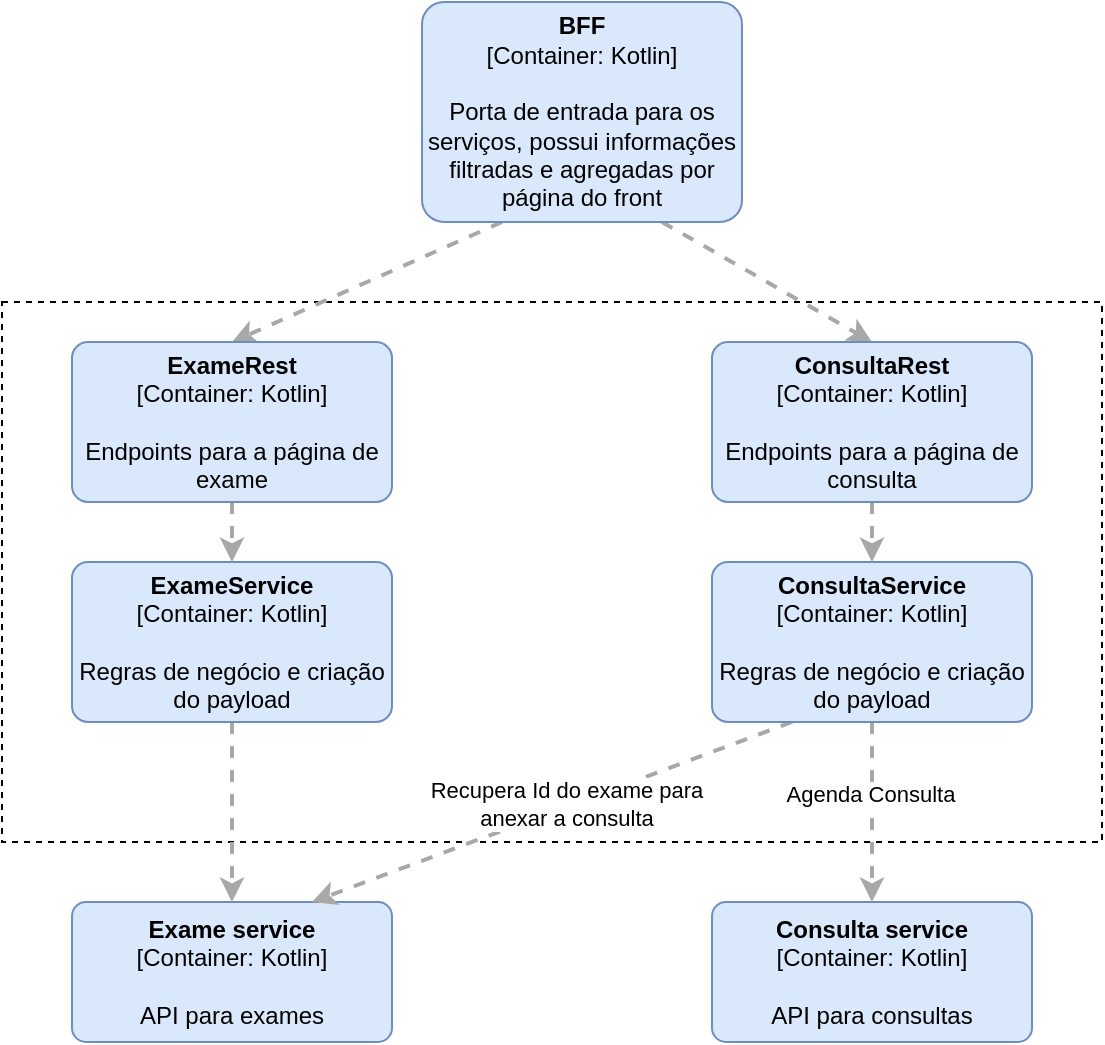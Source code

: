 <mxfile version="13.1.1" type="github">
  <diagram id="Z3yQurvD0VO6uVz74y77" name="Page-1">
    <mxGraphModel dx="1426" dy="794" grid="1" gridSize="10" guides="1" tooltips="1" connect="1" arrows="1" fold="1" page="1" pageScale="1" pageWidth="827" pageHeight="1169" math="0" shadow="0">
      <root>
        <mxCell id="0" />
        <mxCell id="1" parent="0" />
        <mxCell id="L_uKkAGZL4GMWtxyW87k-1" value="" style="whiteSpace=wrap;html=1;fillColor=none;dashed=1;" vertex="1" parent="1">
          <mxGeometry x="110" y="200" width="550" height="270" as="geometry" />
        </mxCell>
        <mxCell id="L_uKkAGZL4GMWtxyW87k-13" style="rounded=0;orthogonalLoop=1;jettySize=auto;html=1;exitX=0.25;exitY=1;exitDx=0;exitDy=0;exitPerimeter=0;entryX=0.5;entryY=0;entryDx=0;entryDy=0;entryPerimeter=0;strokeWidth=2;dashed=1;strokeColor=#A8A8A8;" edge="1" parent="1" source="L_uKkAGZL4GMWtxyW87k-2" target="L_uKkAGZL4GMWtxyW87k-5">
          <mxGeometry relative="1" as="geometry" />
        </mxCell>
        <mxCell id="L_uKkAGZL4GMWtxyW87k-14" style="rounded=0;orthogonalLoop=1;jettySize=auto;html=1;exitX=0.75;exitY=1;exitDx=0;exitDy=0;exitPerimeter=0;entryX=0.5;entryY=0;entryDx=0;entryDy=0;entryPerimeter=0;strokeWidth=2;dashed=1;strokeColor=#A8A8A8;" edge="1" parent="1" source="L_uKkAGZL4GMWtxyW87k-2" target="L_uKkAGZL4GMWtxyW87k-6">
          <mxGeometry relative="1" as="geometry" />
        </mxCell>
        <mxCell id="L_uKkAGZL4GMWtxyW87k-2" value="&lt;span&gt;&lt;b&gt;BFF&lt;/b&gt;&lt;/span&gt;&lt;br&gt;&lt;div&gt;[Container:&amp;nbsp;&lt;span&gt;Kotlin&lt;/span&gt;&lt;span&gt;]&lt;/span&gt;&lt;/div&gt;&lt;div&gt;&lt;br&gt;&lt;/div&gt;&lt;div&gt;Porta de entrada para os serviços, possui informações filtradas e agregadas por página do front&lt;/div&gt;" style="rounded=1;whiteSpace=wrap;html=1;labelBackgroundColor=none;fillColor=#dae8fc;fontColor=#000000;align=center;arcSize=10;strokeColor=#6c8ebf;points=[[0.25,0,0],[0.5,0,0],[0.75,0,0],[1,0.25,0],[1,0.5,0],[1,0.75,0],[0.75,1,0],[0.5,1,0],[0.25,1,0],[0,0.75,0],[0,0.5,0],[0,0.25,0]];" vertex="1" parent="1">
          <mxGeometry x="320" y="50" width="160" height="110.0" as="geometry" />
        </mxCell>
        <mxCell id="L_uKkAGZL4GMWtxyW87k-3" value="&lt;b&gt;Exame service&lt;/b&gt;&lt;br&gt;&lt;div&gt;[Container:&amp;nbsp;&lt;span&gt;Kotlin&lt;/span&gt;&lt;span&gt;]&lt;/span&gt;&lt;/div&gt;&lt;br&gt;&lt;div&gt;API para exames&lt;/div&gt;" style="rounded=1;whiteSpace=wrap;html=1;labelBackgroundColor=none;fillColor=#dae8fc;fontColor=#000000;align=center;arcSize=10;strokeColor=#6c8ebf;points=[[0.25,0,0],[0.5,0,0],[0.75,0,0],[1,0.25,0],[1,0.5,0],[1,0.75,0],[0.75,1,0],[0.5,1,0],[0.25,1,0],[0,0.75,0],[0,0.5,0],[0,0.25,0]];" vertex="1" parent="1">
          <mxGeometry x="145" y="500" width="160" height="70" as="geometry" />
        </mxCell>
        <mxCell id="L_uKkAGZL4GMWtxyW87k-4" value="&lt;b&gt;Consulta service&lt;/b&gt;&lt;br&gt;&lt;div&gt;[Container:&amp;nbsp;&lt;span&gt;Kotlin&lt;/span&gt;&lt;span&gt;]&lt;/span&gt;&lt;/div&gt;&lt;br&gt;&lt;div&gt;API para consultas&lt;/div&gt;" style="rounded=1;whiteSpace=wrap;html=1;labelBackgroundColor=none;fillColor=#dae8fc;fontColor=#000000;align=center;arcSize=10;strokeColor=#6c8ebf;points=[[0.25,0,0],[0.5,0,0],[0.75,0,0],[1,0.25,0],[1,0.5,0],[1,0.75,0],[0.75,1,0],[0.5,1,0],[0.25,1,0],[0,0.75,0],[0,0.5,0],[0,0.25,0]];" vertex="1" parent="1">
          <mxGeometry x="465" y="500" width="160" height="70" as="geometry" />
        </mxCell>
        <mxCell id="L_uKkAGZL4GMWtxyW87k-12" style="rounded=0;orthogonalLoop=1;jettySize=auto;html=1;exitX=0.5;exitY=1;exitDx=0;exitDy=0;exitPerimeter=0;entryX=0.5;entryY=0;entryDx=0;entryDy=0;entryPerimeter=0;strokeWidth=2;dashed=1;strokeColor=#A8A8A8;" edge="1" parent="1" source="L_uKkAGZL4GMWtxyW87k-5" target="L_uKkAGZL4GMWtxyW87k-7">
          <mxGeometry relative="1" as="geometry" />
        </mxCell>
        <mxCell id="L_uKkAGZL4GMWtxyW87k-5" value="&lt;span&gt;&lt;b&gt;ExameRest&lt;/b&gt;&lt;/span&gt;&lt;br&gt;&lt;div&gt;[Container:&amp;nbsp;&lt;span&gt;Kotlin&lt;/span&gt;&lt;span&gt;]&lt;/span&gt;&lt;/div&gt;&lt;div&gt;&lt;br&gt;&lt;/div&gt;&lt;div&gt;Endpoints para a página de exame&lt;/div&gt;" style="rounded=1;whiteSpace=wrap;html=1;labelBackgroundColor=none;fillColor=#dae8fc;fontColor=#000000;align=center;arcSize=10;strokeColor=#6c8ebf;points=[[0.25,0,0],[0.5,0,0],[0.75,0,0],[1,0.25,0],[1,0.5,0],[1,0.75,0],[0.75,1,0],[0.5,1,0],[0.25,1,0],[0,0.75,0],[0,0.5,0],[0,0.25,0]];" vertex="1" parent="1">
          <mxGeometry x="145" y="220" width="160" height="80" as="geometry" />
        </mxCell>
        <mxCell id="L_uKkAGZL4GMWtxyW87k-11" style="rounded=0;orthogonalLoop=1;jettySize=auto;html=1;exitX=0.5;exitY=1;exitDx=0;exitDy=0;exitPerimeter=0;entryX=0.5;entryY=0;entryDx=0;entryDy=0;entryPerimeter=0;strokeWidth=2;dashed=1;strokeColor=#A8A8A8;" edge="1" parent="1" source="L_uKkAGZL4GMWtxyW87k-6" target="L_uKkAGZL4GMWtxyW87k-8">
          <mxGeometry relative="1" as="geometry" />
        </mxCell>
        <mxCell id="L_uKkAGZL4GMWtxyW87k-6" value="&lt;span&gt;&lt;b&gt;ConsultaRest&lt;/b&gt;&lt;/span&gt;&lt;br&gt;&lt;div&gt;[Container:&amp;nbsp;&lt;span&gt;Kotlin&lt;/span&gt;&lt;span&gt;]&lt;/span&gt;&lt;/div&gt;&lt;div&gt;&lt;br&gt;&lt;/div&gt;&lt;div&gt;Endpoints para a página de consulta&lt;/div&gt;" style="rounded=1;whiteSpace=wrap;html=1;labelBackgroundColor=none;fillColor=#dae8fc;fontColor=#000000;align=center;arcSize=10;strokeColor=#6c8ebf;points=[[0.25,0,0],[0.5,0,0],[0.75,0,0],[1,0.25,0],[1,0.5,0],[1,0.75,0],[0.75,1,0],[0.5,1,0],[0.25,1,0],[0,0.75,0],[0,0.5,0],[0,0.25,0]];" vertex="1" parent="1">
          <mxGeometry x="465" y="220" width="160" height="80" as="geometry" />
        </mxCell>
        <mxCell id="L_uKkAGZL4GMWtxyW87k-9" style="rounded=0;orthogonalLoop=1;jettySize=auto;html=1;exitX=0.5;exitY=1;exitDx=0;exitDy=0;exitPerimeter=0;entryX=0.5;entryY=0;entryDx=0;entryDy=0;entryPerimeter=0;strokeWidth=2;dashed=1;strokeColor=#A8A8A8;" edge="1" parent="1" source="L_uKkAGZL4GMWtxyW87k-7" target="L_uKkAGZL4GMWtxyW87k-3">
          <mxGeometry relative="1" as="geometry" />
        </mxCell>
        <mxCell id="L_uKkAGZL4GMWtxyW87k-7" value="&lt;span&gt;&lt;b&gt;ExameService&lt;/b&gt;&lt;/span&gt;&lt;br&gt;&lt;div&gt;[Container:&amp;nbsp;&lt;span&gt;Kotlin&lt;/span&gt;&lt;span&gt;]&lt;/span&gt;&lt;/div&gt;&lt;div&gt;&lt;br&gt;&lt;/div&gt;&lt;div&gt;Regras de negócio e criação do payload&lt;/div&gt;" style="rounded=1;whiteSpace=wrap;html=1;labelBackgroundColor=none;fillColor=#dae8fc;fontColor=#000000;align=center;arcSize=10;strokeColor=#6c8ebf;points=[[0.25,0,0],[0.5,0,0],[0.75,0,0],[1,0.25,0],[1,0.5,0],[1,0.75,0],[0.75,1,0],[0.5,1,0],[0.25,1,0],[0,0.75,0],[0,0.5,0],[0,0.25,0]];" vertex="1" parent="1">
          <mxGeometry x="145" y="330" width="160" height="80" as="geometry" />
        </mxCell>
        <mxCell id="L_uKkAGZL4GMWtxyW87k-10" style="rounded=0;orthogonalLoop=1;jettySize=auto;html=1;exitX=0.5;exitY=1;exitDx=0;exitDy=0;exitPerimeter=0;strokeWidth=2;dashed=1;strokeColor=#A8A8A8;" edge="1" parent="1" source="L_uKkAGZL4GMWtxyW87k-8" target="L_uKkAGZL4GMWtxyW87k-4">
          <mxGeometry relative="1" as="geometry" />
        </mxCell>
        <mxCell id="L_uKkAGZL4GMWtxyW87k-17" value="Agenda Consulta" style="edgeLabel;html=1;align=center;verticalAlign=middle;resizable=0;points=[];" vertex="1" connectable="0" parent="L_uKkAGZL4GMWtxyW87k-10">
          <mxGeometry x="-0.2" y="-1" relative="1" as="geometry">
            <mxPoint as="offset" />
          </mxGeometry>
        </mxCell>
        <mxCell id="L_uKkAGZL4GMWtxyW87k-16" style="edgeStyle=none;rounded=0;orthogonalLoop=1;jettySize=auto;html=1;exitX=0.25;exitY=1;exitDx=0;exitDy=0;exitPerimeter=0;entryX=0.75;entryY=0;entryDx=0;entryDy=0;entryPerimeter=0;dashed=1;strokeColor=#A8A8A8;strokeWidth=2;" edge="1" parent="1" source="L_uKkAGZL4GMWtxyW87k-8" target="L_uKkAGZL4GMWtxyW87k-3">
          <mxGeometry relative="1" as="geometry" />
        </mxCell>
        <mxCell id="L_uKkAGZL4GMWtxyW87k-18" value="Recupera Id do exame para &lt;br&gt;anexar a consulta" style="edgeLabel;html=1;align=center;verticalAlign=middle;resizable=0;points=[];" vertex="1" connectable="0" parent="L_uKkAGZL4GMWtxyW87k-16">
          <mxGeometry x="-0.065" y="-2" relative="1" as="geometry">
            <mxPoint as="offset" />
          </mxGeometry>
        </mxCell>
        <mxCell id="L_uKkAGZL4GMWtxyW87k-8" value="&lt;span&gt;&lt;b&gt;ConsultaService&lt;/b&gt;&lt;/span&gt;&lt;br&gt;&lt;div&gt;[Container:&amp;nbsp;&lt;span&gt;Kotlin&lt;/span&gt;&lt;span&gt;]&lt;/span&gt;&lt;/div&gt;&lt;div&gt;&lt;br&gt;&lt;/div&gt;&lt;div&gt;Regras de negócio e criação do payload&lt;/div&gt;" style="rounded=1;whiteSpace=wrap;html=1;labelBackgroundColor=none;fillColor=#dae8fc;fontColor=#000000;align=center;arcSize=10;strokeColor=#6c8ebf;points=[[0.25,0,0],[0.5,0,0],[0.75,0,0],[1,0.25,0],[1,0.5,0],[1,0.75,0],[0.75,1,0],[0.5,1,0],[0.25,1,0],[0,0.75,0],[0,0.5,0],[0,0.25,0]];" vertex="1" parent="1">
          <mxGeometry x="465" y="330" width="160" height="80" as="geometry" />
        </mxCell>
      </root>
    </mxGraphModel>
  </diagram>
</mxfile>
